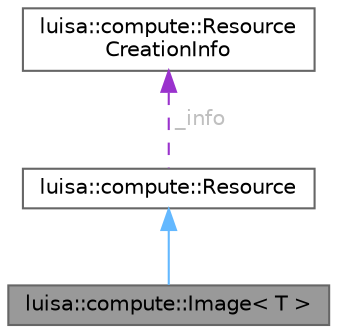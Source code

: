 digraph "luisa::compute::Image&lt; T &gt;"
{
 // LATEX_PDF_SIZE
  bgcolor="transparent";
  edge [fontname=Helvetica,fontsize=10,labelfontname=Helvetica,labelfontsize=10];
  node [fontname=Helvetica,fontsize=10,shape=box,height=0.2,width=0.4];
  Node1 [id="Node000001",label="luisa::compute::Image\< T \>",height=0.2,width=0.4,color="gray40", fillcolor="grey60", style="filled", fontcolor="black",tooltip=" "];
  Node2 -> Node1 [id="edge1_Node000001_Node000002",dir="back",color="steelblue1",style="solid",tooltip=" "];
  Node2 [id="Node000002",label="luisa::compute::Resource",height=0.2,width=0.4,color="gray40", fillcolor="white", style="filled",URL="$classluisa_1_1compute_1_1_resource.html",tooltip=" "];
  Node3 -> Node2 [id="edge2_Node000002_Node000003",dir="back",color="darkorchid3",style="dashed",tooltip=" ",label=" _info",fontcolor="grey" ];
  Node3 [id="Node000003",label="luisa::compute::Resource\lCreationInfo",height=0.2,width=0.4,color="gray40", fillcolor="white", style="filled",URL="$structluisa_1_1compute_1_1_resource_creation_info.html",tooltip=" "];
}
